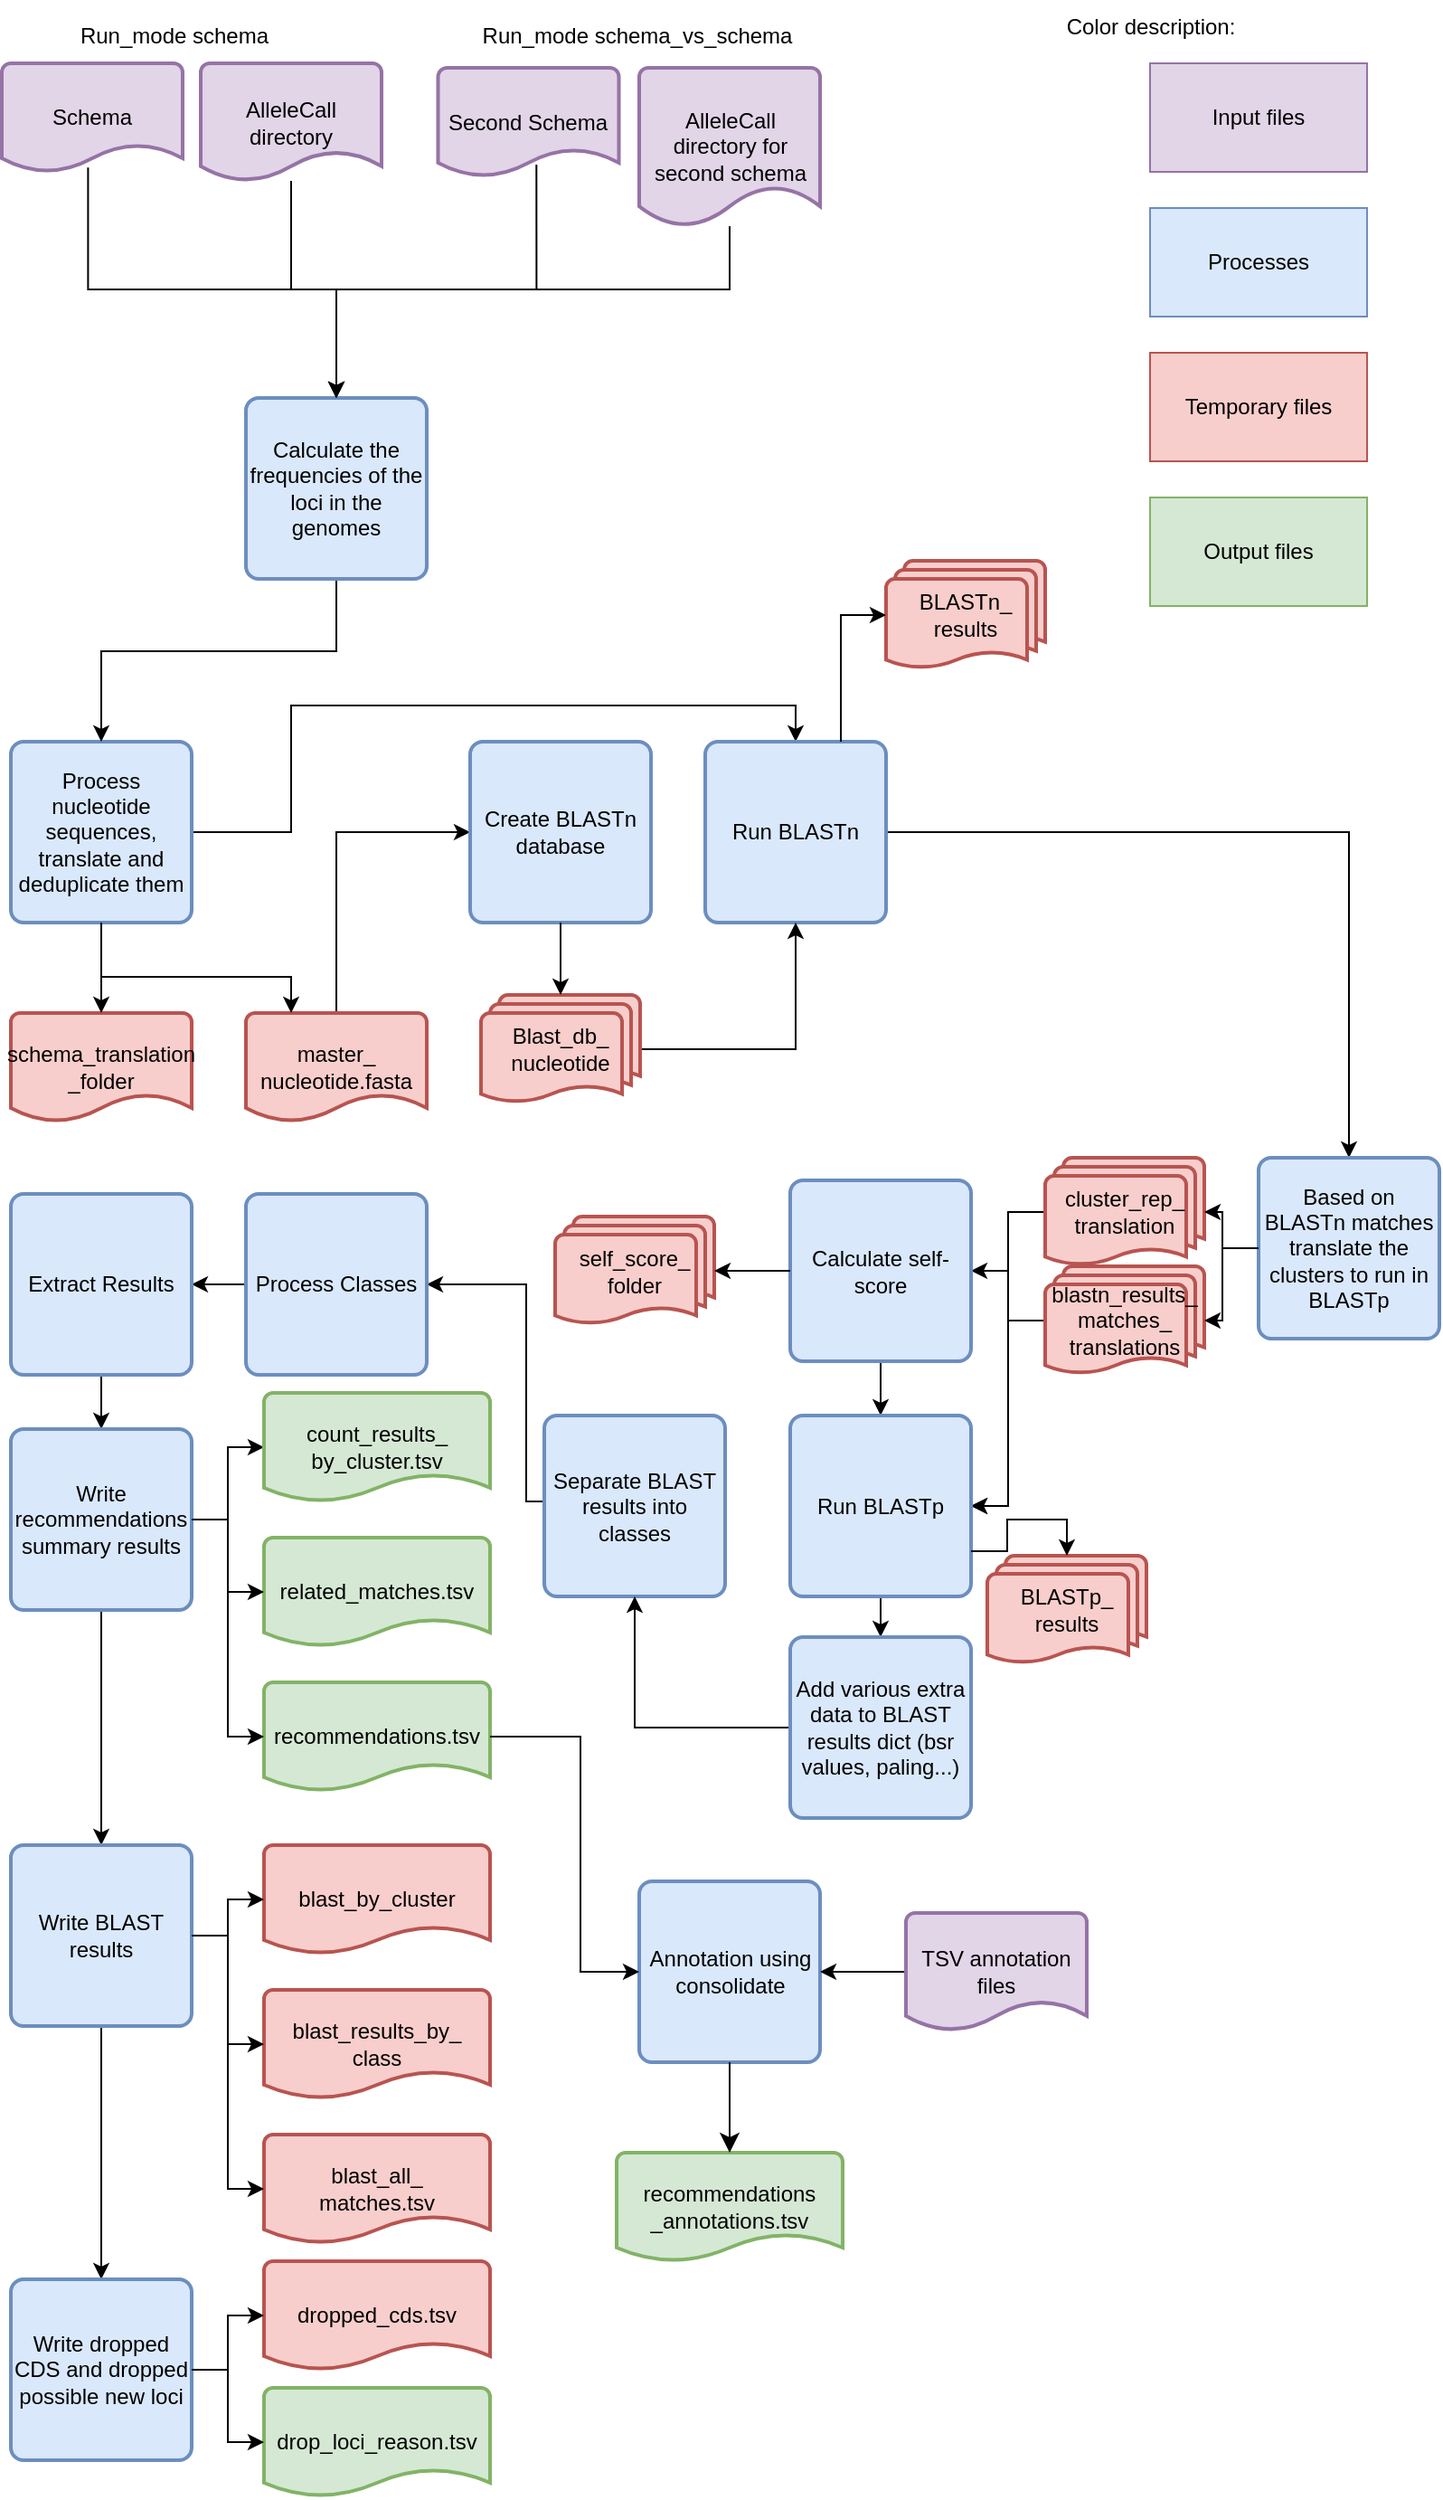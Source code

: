 <mxfile version="27.1.3">
  <diagram name="Page-1" id="O7tJ_XTMT47j3ZjIrFe9">
    <mxGraphModel dx="1025" dy="1564" grid="1" gridSize="10" guides="1" tooltips="1" connect="1" arrows="1" fold="1" page="1" pageScale="1" pageWidth="850" pageHeight="1100" math="0" shadow="0">
      <root>
        <mxCell id="0" />
        <mxCell id="1" parent="0" />
        <mxCell id="AywKRoo6U0t3aQPqyUou-6" style="edgeStyle=orthogonalEdgeStyle;rounded=0;orthogonalLoop=1;jettySize=auto;html=1;entryX=0.5;entryY=0;entryDx=0;entryDy=0;" parent="1" source="bB8MIb_X-hNjf2Zx4OUO-1" target="bB8MIb_X-hNjf2Zx4OUO-20" edge="1">
          <mxGeometry relative="1" as="geometry">
            <Array as="points">
              <mxPoint x="200" y="420" />
              <mxPoint x="200" y="350" />
              <mxPoint x="479" y="350" />
            </Array>
          </mxGeometry>
        </mxCell>
        <mxCell id="bB8MIb_X-hNjf2Zx4OUO-1" value="Process nucleotide sequences, translate and deduplicate them" style="rounded=1;whiteSpace=wrap;html=1;absoluteArcSize=1;arcSize=14;strokeWidth=2;fillColor=#dae8fc;strokeColor=#6c8ebf;" parent="1" vertex="1">
          <mxGeometry x="45" y="370" width="100" height="100" as="geometry" />
        </mxCell>
        <mxCell id="gcIUV1_1aNecbG4eycyw-3" style="edgeStyle=orthogonalEdgeStyle;rounded=0;orthogonalLoop=1;jettySize=auto;html=1;entryX=0.5;entryY=0;entryDx=0;entryDy=0;exitX=0.477;exitY=0.961;exitDx=0;exitDy=0;exitPerimeter=0;" parent="1" source="bB8MIb_X-hNjf2Zx4OUO-3" target="AywKRoo6U0t3aQPqyUou-1" edge="1">
          <mxGeometry relative="1" as="geometry">
            <Array as="points">
              <mxPoint x="88" y="120" />
              <mxPoint x="225" y="120" />
            </Array>
          </mxGeometry>
        </mxCell>
        <mxCell id="bB8MIb_X-hNjf2Zx4OUO-3" value="Schema" style="strokeWidth=2;html=1;shape=mxgraph.flowchart.document2;whiteSpace=wrap;size=0.25;fillColor=#E1D5E7;strokeColor=#9673A6;" parent="1" vertex="1">
          <mxGeometry x="40" y="-5" width="100" height="60" as="geometry" />
        </mxCell>
        <mxCell id="bB8MIb_X-hNjf2Zx4OUO-6" value="schema_translation&lt;div&gt;_folder&lt;/div&gt;" style="strokeWidth=2;html=1;shape=mxgraph.flowchart.document2;whiteSpace=wrap;size=0.25;fillColor=#f8cecc;strokeColor=#b85450;" parent="1" vertex="1">
          <mxGeometry x="45" y="520" width="100" height="60" as="geometry" />
        </mxCell>
        <mxCell id="bB8MIb_X-hNjf2Zx4OUO-76" style="edgeStyle=orthogonalEdgeStyle;rounded=0;orthogonalLoop=1;jettySize=auto;html=1;entryX=0;entryY=0.5;entryDx=0;entryDy=0;" parent="1" source="bB8MIb_X-hNjf2Zx4OUO-8" target="bB8MIb_X-hNjf2Zx4OUO-18" edge="1">
          <mxGeometry relative="1" as="geometry">
            <Array as="points">
              <mxPoint x="225" y="420" />
            </Array>
          </mxGeometry>
        </mxCell>
        <mxCell id="bB8MIb_X-hNjf2Zx4OUO-8" value="&lt;div&gt;master_&lt;/div&gt;&lt;div&gt;nucleotide.fasta&lt;/div&gt;" style="strokeWidth=2;html=1;shape=mxgraph.flowchart.document2;whiteSpace=wrap;size=0.25;fillColor=#f8cecc;strokeColor=#b85450;" parent="1" vertex="1">
          <mxGeometry x="175" y="520" width="100" height="60" as="geometry" />
        </mxCell>
        <mxCell id="bB8MIb_X-hNjf2Zx4OUO-9" style="edgeStyle=orthogonalEdgeStyle;rounded=0;orthogonalLoop=1;jettySize=auto;html=1;entryX=0.5;entryY=0;entryDx=0;entryDy=0;entryPerimeter=0;" parent="1" source="bB8MIb_X-hNjf2Zx4OUO-1" target="bB8MIb_X-hNjf2Zx4OUO-6" edge="1">
          <mxGeometry relative="1" as="geometry" />
        </mxCell>
        <mxCell id="bB8MIb_X-hNjf2Zx4OUO-10" style="edgeStyle=orthogonalEdgeStyle;rounded=0;orthogonalLoop=1;jettySize=auto;html=1;entryX=0.25;entryY=0;entryDx=0;entryDy=0;entryPerimeter=0;" parent="1" source="bB8MIb_X-hNjf2Zx4OUO-1" target="bB8MIb_X-hNjf2Zx4OUO-8" edge="1">
          <mxGeometry relative="1" as="geometry">
            <Array as="points">
              <mxPoint x="95" y="500" />
              <mxPoint x="200" y="500" />
            </Array>
          </mxGeometry>
        </mxCell>
        <mxCell id="bB8MIb_X-hNjf2Zx4OUO-18" value="Create BLASTn database" style="rounded=1;whiteSpace=wrap;html=1;absoluteArcSize=1;arcSize=14;strokeWidth=2;fillColor=#dae8fc;strokeColor=#6c8ebf;" parent="1" vertex="1">
          <mxGeometry x="299" y="370" width="100" height="100" as="geometry" />
        </mxCell>
        <mxCell id="bB8MIb_X-hNjf2Zx4OUO-19" style="edgeStyle=orthogonalEdgeStyle;rounded=0;orthogonalLoop=1;jettySize=auto;html=1;entryX=0.5;entryY=0;entryDx=0;entryDy=0;" parent="1" source="bB8MIb_X-hNjf2Zx4OUO-20" target="bB8MIb_X-hNjf2Zx4OUO-24" edge="1">
          <mxGeometry relative="1" as="geometry" />
        </mxCell>
        <mxCell id="bB8MIb_X-hNjf2Zx4OUO-20" value="Run BLASTn" style="rounded=1;whiteSpace=wrap;html=1;absoluteArcSize=1;arcSize=14;strokeWidth=2;fillColor=#dae8fc;strokeColor=#6c8ebf;" parent="1" vertex="1">
          <mxGeometry x="429" y="370" width="100" height="100" as="geometry" />
        </mxCell>
        <mxCell id="bB8MIb_X-hNjf2Zx4OUO-21" style="edgeStyle=orthogonalEdgeStyle;rounded=0;orthogonalLoop=1;jettySize=auto;html=1;entryX=0.5;entryY=1;entryDx=0;entryDy=0;" parent="1" source="bB8MIb_X-hNjf2Zx4OUO-22" target="bB8MIb_X-hNjf2Zx4OUO-20" edge="1">
          <mxGeometry relative="1" as="geometry" />
        </mxCell>
        <mxCell id="bB8MIb_X-hNjf2Zx4OUO-22" value="Blast_db_&lt;div&gt;nucleotide&lt;/div&gt;" style="strokeWidth=2;html=1;shape=mxgraph.flowchart.multi-document;whiteSpace=wrap;fillColor=#f8cecc;strokeColor=#b85450;" parent="1" vertex="1">
          <mxGeometry x="305" y="510" width="88" height="60" as="geometry" />
        </mxCell>
        <mxCell id="bB8MIb_X-hNjf2Zx4OUO-23" style="edgeStyle=orthogonalEdgeStyle;rounded=0;orthogonalLoop=1;jettySize=auto;html=1;entryX=0.5;entryY=0;entryDx=0;entryDy=0;entryPerimeter=0;" parent="1" source="bB8MIb_X-hNjf2Zx4OUO-18" target="bB8MIb_X-hNjf2Zx4OUO-22" edge="1">
          <mxGeometry relative="1" as="geometry" />
        </mxCell>
        <mxCell id="bB8MIb_X-hNjf2Zx4OUO-24" value="Based on BLASTn matches translate the clusters to run in BLASTp" style="rounded=1;whiteSpace=wrap;html=1;absoluteArcSize=1;arcSize=14;strokeWidth=2;fillColor=#dae8fc;strokeColor=#6c8ebf;" parent="1" vertex="1">
          <mxGeometry x="735" y="600" width="100" height="100" as="geometry" />
        </mxCell>
        <mxCell id="bB8MIb_X-hNjf2Zx4OUO-25" value="BLASTn_&lt;div&gt;results&lt;/div&gt;" style="strokeWidth=2;html=1;shape=mxgraph.flowchart.multi-document;whiteSpace=wrap;fillColor=#f8cecc;strokeColor=#b85450;" parent="1" vertex="1">
          <mxGeometry x="529" y="270" width="88" height="60" as="geometry" />
        </mxCell>
        <mxCell id="bB8MIb_X-hNjf2Zx4OUO-26" style="edgeStyle=orthogonalEdgeStyle;rounded=0;orthogonalLoop=1;jettySize=auto;html=1;exitX=0.75;exitY=0;exitDx=0;exitDy=0;entryX=0;entryY=0.5;entryDx=0;entryDy=0;entryPerimeter=0;" parent="1" source="bB8MIb_X-hNjf2Zx4OUO-20" target="bB8MIb_X-hNjf2Zx4OUO-25" edge="1">
          <mxGeometry relative="1" as="geometry" />
        </mxCell>
        <mxCell id="bB8MIb_X-hNjf2Zx4OUO-27" style="edgeStyle=orthogonalEdgeStyle;rounded=0;orthogonalLoop=1;jettySize=auto;html=1;entryX=1;entryY=0.5;entryDx=0;entryDy=0;" parent="1" source="bB8MIb_X-hNjf2Zx4OUO-28" target="bB8MIb_X-hNjf2Zx4OUO-37" edge="1">
          <mxGeometry relative="1" as="geometry" />
        </mxCell>
        <mxCell id="bB8MIb_X-hNjf2Zx4OUO-28" value="blastn_results_&lt;div&gt;matches_&lt;/div&gt;&lt;div&gt;translations&lt;/div&gt;" style="strokeWidth=2;html=1;shape=mxgraph.flowchart.multi-document;whiteSpace=wrap;fillColor=#f8cecc;strokeColor=#b85450;" parent="1" vertex="1">
          <mxGeometry x="617" y="660" width="88" height="60" as="geometry" />
        </mxCell>
        <mxCell id="bB8MIb_X-hNjf2Zx4OUO-29" style="edgeStyle=orthogonalEdgeStyle;rounded=0;orthogonalLoop=1;jettySize=auto;html=1;entryX=1;entryY=0.5;entryDx=0;entryDy=0;" parent="1" source="bB8MIb_X-hNjf2Zx4OUO-31" target="bB8MIb_X-hNjf2Zx4OUO-33" edge="1">
          <mxGeometry relative="1" as="geometry" />
        </mxCell>
        <mxCell id="bB8MIb_X-hNjf2Zx4OUO-30" style="edgeStyle=orthogonalEdgeStyle;rounded=0;orthogonalLoop=1;jettySize=auto;html=1;entryX=1;entryY=0.5;entryDx=0;entryDy=0;" parent="1" source="bB8MIb_X-hNjf2Zx4OUO-31" target="bB8MIb_X-hNjf2Zx4OUO-37" edge="1">
          <mxGeometry relative="1" as="geometry" />
        </mxCell>
        <mxCell id="bB8MIb_X-hNjf2Zx4OUO-31" value="cluster_rep_&lt;div&gt;translation&lt;/div&gt;" style="strokeWidth=2;html=1;shape=mxgraph.flowchart.multi-document;whiteSpace=wrap;fillColor=#f8cecc;strokeColor=#b85450;" parent="1" vertex="1">
          <mxGeometry x="617" y="600" width="88" height="60" as="geometry" />
        </mxCell>
        <mxCell id="bB8MIb_X-hNjf2Zx4OUO-32" style="edgeStyle=orthogonalEdgeStyle;rounded=0;orthogonalLoop=1;jettySize=auto;html=1;entryX=0.5;entryY=0;entryDx=0;entryDy=0;" parent="1" source="bB8MIb_X-hNjf2Zx4OUO-33" target="bB8MIb_X-hNjf2Zx4OUO-37" edge="1">
          <mxGeometry relative="1" as="geometry" />
        </mxCell>
        <mxCell id="bB8MIb_X-hNjf2Zx4OUO-33" value="Calculate self-score" style="rounded=1;whiteSpace=wrap;html=1;absoluteArcSize=1;arcSize=14;strokeWidth=2;fillColor=#dae8fc;strokeColor=#6c8ebf;" parent="1" vertex="1">
          <mxGeometry x="476" y="612.5" width="100" height="100" as="geometry" />
        </mxCell>
        <mxCell id="bB8MIb_X-hNjf2Zx4OUO-34" style="edgeStyle=orthogonalEdgeStyle;rounded=0;orthogonalLoop=1;jettySize=auto;html=1;entryX=1;entryY=0.5;entryDx=0;entryDy=0;entryPerimeter=0;" parent="1" source="bB8MIb_X-hNjf2Zx4OUO-24" target="bB8MIb_X-hNjf2Zx4OUO-31" edge="1">
          <mxGeometry relative="1" as="geometry" />
        </mxCell>
        <mxCell id="bB8MIb_X-hNjf2Zx4OUO-35" style="edgeStyle=orthogonalEdgeStyle;rounded=0;orthogonalLoop=1;jettySize=auto;html=1;entryX=1;entryY=0.5;entryDx=0;entryDy=0;entryPerimeter=0;" parent="1" source="bB8MIb_X-hNjf2Zx4OUO-24" target="bB8MIb_X-hNjf2Zx4OUO-28" edge="1">
          <mxGeometry relative="1" as="geometry" />
        </mxCell>
        <mxCell id="AywKRoo6U0t3aQPqyUou-11" style="edgeStyle=orthogonalEdgeStyle;rounded=0;orthogonalLoop=1;jettySize=auto;html=1;entryX=0.5;entryY=0;entryDx=0;entryDy=0;" parent="1" source="bB8MIb_X-hNjf2Zx4OUO-37" target="AywKRoo6U0t3aQPqyUou-10" edge="1">
          <mxGeometry relative="1" as="geometry" />
        </mxCell>
        <mxCell id="bB8MIb_X-hNjf2Zx4OUO-37" value="Run BLASTp" style="rounded=1;whiteSpace=wrap;html=1;absoluteArcSize=1;arcSize=14;strokeWidth=2;fillColor=#dae8fc;strokeColor=#6c8ebf;" parent="1" vertex="1">
          <mxGeometry x="476" y="742.5" width="100" height="100" as="geometry" />
        </mxCell>
        <mxCell id="bB8MIb_X-hNjf2Zx4OUO-38" value="self_score_&lt;div&gt;folder&lt;/div&gt;" style="strokeWidth=2;html=1;shape=mxgraph.flowchart.multi-document;whiteSpace=wrap;fillColor=#f8cecc;strokeColor=#b85450;" parent="1" vertex="1">
          <mxGeometry x="346" y="632.5" width="88" height="60" as="geometry" />
        </mxCell>
        <mxCell id="bB8MIb_X-hNjf2Zx4OUO-39" style="edgeStyle=orthogonalEdgeStyle;rounded=0;orthogonalLoop=1;jettySize=auto;html=1;entryX=1;entryY=0.5;entryDx=0;entryDy=0;entryPerimeter=0;" parent="1" source="bB8MIb_X-hNjf2Zx4OUO-33" target="bB8MIb_X-hNjf2Zx4OUO-38" edge="1">
          <mxGeometry relative="1" as="geometry" />
        </mxCell>
        <mxCell id="bB8MIb_X-hNjf2Zx4OUO-40" value="BLASTp_&lt;div&gt;results&lt;/div&gt;" style="strokeWidth=2;html=1;shape=mxgraph.flowchart.multi-document;whiteSpace=wrap;fillColor=#f8cecc;strokeColor=#b85450;" parent="1" vertex="1">
          <mxGeometry x="585" y="820" width="88" height="60" as="geometry" />
        </mxCell>
        <mxCell id="bB8MIb_X-hNjf2Zx4OUO-41" style="edgeStyle=orthogonalEdgeStyle;rounded=0;orthogonalLoop=1;jettySize=auto;html=1;entryX=1;entryY=0.5;entryDx=0;entryDy=0;" parent="1" source="bB8MIb_X-hNjf2Zx4OUO-42" target="bB8MIb_X-hNjf2Zx4OUO-45" edge="1">
          <mxGeometry relative="1" as="geometry">
            <Array as="points">
              <mxPoint x="330" y="790" />
              <mxPoint x="330" y="670" />
            </Array>
          </mxGeometry>
        </mxCell>
        <mxCell id="bB8MIb_X-hNjf2Zx4OUO-42" value="Separate BLAST results into classes" style="rounded=1;whiteSpace=wrap;html=1;absoluteArcSize=1;arcSize=14;strokeWidth=2;fillColor=#dae8fc;strokeColor=#6c8ebf;" parent="1" vertex="1">
          <mxGeometry x="340" y="742.5" width="100" height="100" as="geometry" />
        </mxCell>
        <mxCell id="bB8MIb_X-hNjf2Zx4OUO-44" style="edgeStyle=orthogonalEdgeStyle;rounded=0;orthogonalLoop=1;jettySize=auto;html=1;entryX=1;entryY=0.5;entryDx=0;entryDy=0;" parent="1" source="bB8MIb_X-hNjf2Zx4OUO-45" target="bB8MIb_X-hNjf2Zx4OUO-47" edge="1">
          <mxGeometry relative="1" as="geometry" />
        </mxCell>
        <mxCell id="bB8MIb_X-hNjf2Zx4OUO-45" value="Process Classes" style="rounded=1;whiteSpace=wrap;html=1;absoluteArcSize=1;arcSize=14;strokeWidth=2;fillColor=#dae8fc;strokeColor=#6c8ebf;" parent="1" vertex="1">
          <mxGeometry x="175" y="620" width="100" height="100" as="geometry" />
        </mxCell>
        <mxCell id="bB8MIb_X-hNjf2Zx4OUO-46" style="edgeStyle=orthogonalEdgeStyle;rounded=0;orthogonalLoop=1;jettySize=auto;html=1;entryX=0.5;entryY=0;entryDx=0;entryDy=0;" parent="1" source="bB8MIb_X-hNjf2Zx4OUO-47" target="bB8MIb_X-hNjf2Zx4OUO-50" edge="1">
          <mxGeometry relative="1" as="geometry" />
        </mxCell>
        <mxCell id="bB8MIb_X-hNjf2Zx4OUO-47" value="Extract Results" style="rounded=1;whiteSpace=wrap;html=1;absoluteArcSize=1;arcSize=14;strokeWidth=2;fillColor=#dae8fc;strokeColor=#6c8ebf;" parent="1" vertex="1">
          <mxGeometry x="45" y="620" width="100" height="100" as="geometry" />
        </mxCell>
        <mxCell id="bB8MIb_X-hNjf2Zx4OUO-48" style="edgeStyle=orthogonalEdgeStyle;rounded=0;orthogonalLoop=1;jettySize=auto;html=1;" parent="1" source="bB8MIb_X-hNjf2Zx4OUO-50" target="bB8MIb_X-hNjf2Zx4OUO-51" edge="1">
          <mxGeometry relative="1" as="geometry" />
        </mxCell>
        <mxCell id="bB8MIb_X-hNjf2Zx4OUO-49" style="edgeStyle=orthogonalEdgeStyle;rounded=0;orthogonalLoop=1;jettySize=auto;html=1;entryX=0.5;entryY=0;entryDx=0;entryDy=0;" parent="1" source="bB8MIb_X-hNjf2Zx4OUO-50" target="bB8MIb_X-hNjf2Zx4OUO-57" edge="1">
          <mxGeometry relative="1" as="geometry" />
        </mxCell>
        <mxCell id="bB8MIb_X-hNjf2Zx4OUO-50" value="Write recommendations summary results" style="rounded=1;whiteSpace=wrap;html=1;absoluteArcSize=1;arcSize=14;strokeWidth=2;fillColor=#dae8fc;strokeColor=#6c8ebf;" parent="1" vertex="1">
          <mxGeometry x="45" y="750" width="100" height="100" as="geometry" />
        </mxCell>
        <mxCell id="bB8MIb_X-hNjf2Zx4OUO-51" value="count_results_&lt;div&gt;by_cluster.tsv&lt;/div&gt;" style="strokeWidth=2;html=1;shape=mxgraph.flowchart.document2;whiteSpace=wrap;size=0.25;fillColor=#d5e8d4;strokeColor=#82b366;" parent="1" vertex="1">
          <mxGeometry x="185" y="730" width="125" height="60" as="geometry" />
        </mxCell>
        <mxCell id="bB8MIb_X-hNjf2Zx4OUO-52" value="related_matches.tsv" style="strokeWidth=2;html=1;shape=mxgraph.flowchart.document2;whiteSpace=wrap;size=0.25;fillColor=#d5e8d4;strokeColor=#82b366;" parent="1" vertex="1">
          <mxGeometry x="185" y="810" width="125" height="60" as="geometry" />
        </mxCell>
        <mxCell id="bB8MIb_X-hNjf2Zx4OUO-53" style="edgeStyle=orthogonalEdgeStyle;rounded=0;orthogonalLoop=1;jettySize=auto;html=1;entryX=0;entryY=0.5;entryDx=0;entryDy=0;entryPerimeter=0;" parent="1" source="bB8MIb_X-hNjf2Zx4OUO-50" target="bB8MIb_X-hNjf2Zx4OUO-52" edge="1">
          <mxGeometry relative="1" as="geometry" />
        </mxCell>
        <mxCell id="bB8MIb_X-hNjf2Zx4OUO-54" value="&lt;div&gt;&lt;span style=&quot;background-color: transparent; color: light-dark(rgb(0, 0, 0), rgb(255, 255, 255));&quot;&gt;recommendations.tsv&lt;/span&gt;&lt;/div&gt;" style="strokeWidth=2;html=1;shape=mxgraph.flowchart.document2;whiteSpace=wrap;size=0.25;fillColor=#d5e8d4;strokeColor=#82b366;" parent="1" vertex="1">
          <mxGeometry x="185" y="890" width="125" height="60" as="geometry" />
        </mxCell>
        <mxCell id="bB8MIb_X-hNjf2Zx4OUO-55" style="edgeStyle=orthogonalEdgeStyle;rounded=0;orthogonalLoop=1;jettySize=auto;html=1;entryX=0;entryY=0.5;entryDx=0;entryDy=0;entryPerimeter=0;" parent="1" source="bB8MIb_X-hNjf2Zx4OUO-50" target="bB8MIb_X-hNjf2Zx4OUO-54" edge="1">
          <mxGeometry relative="1" as="geometry" />
        </mxCell>
        <mxCell id="bB8MIb_X-hNjf2Zx4OUO-56" style="edgeStyle=orthogonalEdgeStyle;rounded=0;orthogonalLoop=1;jettySize=auto;html=1;entryX=0.5;entryY=0;entryDx=0;entryDy=0;" parent="1" source="bB8MIb_X-hNjf2Zx4OUO-57" target="bB8MIb_X-hNjf2Zx4OUO-64" edge="1">
          <mxGeometry relative="1" as="geometry" />
        </mxCell>
        <mxCell id="bB8MIb_X-hNjf2Zx4OUO-57" value="Write BLAST results" style="rounded=1;whiteSpace=wrap;html=1;absoluteArcSize=1;arcSize=14;strokeWidth=2;fillColor=#dae8fc;strokeColor=#6c8ebf;" parent="1" vertex="1">
          <mxGeometry x="45" y="980" width="100" height="100" as="geometry" />
        </mxCell>
        <mxCell id="bB8MIb_X-hNjf2Zx4OUO-58" value="blast_by_cluster" style="strokeWidth=2;html=1;shape=mxgraph.flowchart.document2;whiteSpace=wrap;size=0.25;fillColor=#f8cecc;strokeColor=#b85450;" parent="1" vertex="1">
          <mxGeometry x="185" y="980" width="125" height="60" as="geometry" />
        </mxCell>
        <mxCell id="bB8MIb_X-hNjf2Zx4OUO-59" value="blast_results_by_&lt;div&gt;class&lt;/div&gt;" style="strokeWidth=2;html=1;shape=mxgraph.flowchart.document2;whiteSpace=wrap;size=0.25;fillColor=#f8cecc;strokeColor=#b85450;" parent="1" vertex="1">
          <mxGeometry x="185" y="1060" width="125" height="60" as="geometry" />
        </mxCell>
        <mxCell id="bB8MIb_X-hNjf2Zx4OUO-60" value="blast_all_&lt;div&gt;matches.tsv&lt;/div&gt;" style="strokeWidth=2;html=1;shape=mxgraph.flowchart.document2;whiteSpace=wrap;size=0.25;fillColor=#f8cecc;strokeColor=#b85450;" parent="1" vertex="1">
          <mxGeometry x="185" y="1140" width="125" height="60" as="geometry" />
        </mxCell>
        <mxCell id="bB8MIb_X-hNjf2Zx4OUO-61" style="edgeStyle=orthogonalEdgeStyle;rounded=0;orthogonalLoop=1;jettySize=auto;html=1;entryX=0;entryY=0.5;entryDx=0;entryDy=0;entryPerimeter=0;" parent="1" source="bB8MIb_X-hNjf2Zx4OUO-57" target="bB8MIb_X-hNjf2Zx4OUO-58" edge="1">
          <mxGeometry relative="1" as="geometry" />
        </mxCell>
        <mxCell id="bB8MIb_X-hNjf2Zx4OUO-62" style="edgeStyle=orthogonalEdgeStyle;rounded=0;orthogonalLoop=1;jettySize=auto;html=1;entryX=0;entryY=0.5;entryDx=0;entryDy=0;entryPerimeter=0;" parent="1" source="bB8MIb_X-hNjf2Zx4OUO-57" target="bB8MIb_X-hNjf2Zx4OUO-59" edge="1">
          <mxGeometry relative="1" as="geometry" />
        </mxCell>
        <mxCell id="bB8MIb_X-hNjf2Zx4OUO-63" style="edgeStyle=orthogonalEdgeStyle;rounded=0;orthogonalLoop=1;jettySize=auto;html=1;entryX=0;entryY=0.5;entryDx=0;entryDy=0;entryPerimeter=0;" parent="1" source="bB8MIb_X-hNjf2Zx4OUO-57" target="bB8MIb_X-hNjf2Zx4OUO-60" edge="1">
          <mxGeometry relative="1" as="geometry" />
        </mxCell>
        <mxCell id="bB8MIb_X-hNjf2Zx4OUO-64" value="Write dropped CDS and dropped possible new loci" style="rounded=1;whiteSpace=wrap;html=1;absoluteArcSize=1;arcSize=14;strokeWidth=2;fillColor=#dae8fc;strokeColor=#6c8ebf;" parent="1" vertex="1">
          <mxGeometry x="45" y="1220" width="100" height="100" as="geometry" />
        </mxCell>
        <mxCell id="bB8MIb_X-hNjf2Zx4OUO-65" value="dropped_cds.tsv" style="strokeWidth=2;html=1;shape=mxgraph.flowchart.document2;whiteSpace=wrap;size=0.25;fillColor=#f8cecc;strokeColor=#b85450;" parent="1" vertex="1">
          <mxGeometry x="185" y="1210" width="125" height="60" as="geometry" />
        </mxCell>
        <mxCell id="bB8MIb_X-hNjf2Zx4OUO-66" style="edgeStyle=orthogonalEdgeStyle;rounded=0;orthogonalLoop=1;jettySize=auto;html=1;entryX=0;entryY=0.5;entryDx=0;entryDy=0;entryPerimeter=0;" parent="1" source="bB8MIb_X-hNjf2Zx4OUO-64" target="bB8MIb_X-hNjf2Zx4OUO-65" edge="1">
          <mxGeometry relative="1" as="geometry" />
        </mxCell>
        <mxCell id="bB8MIb_X-hNjf2Zx4OUO-67" value="drop_loci_reason.tsv" style="strokeWidth=2;html=1;shape=mxgraph.flowchart.document2;whiteSpace=wrap;size=0.25;fillColor=#d5e8d4;strokeColor=#82b366;" parent="1" vertex="1">
          <mxGeometry x="185" y="1280" width="125" height="60" as="geometry" />
        </mxCell>
        <mxCell id="bB8MIb_X-hNjf2Zx4OUO-68" style="edgeStyle=orthogonalEdgeStyle;rounded=0;orthogonalLoop=1;jettySize=auto;html=1;entryX=0;entryY=0.5;entryDx=0;entryDy=0;entryPerimeter=0;" parent="1" source="bB8MIb_X-hNjf2Zx4OUO-64" target="bB8MIb_X-hNjf2Zx4OUO-67" edge="1">
          <mxGeometry relative="1" as="geometry" />
        </mxCell>
        <mxCell id="bB8MIb_X-hNjf2Zx4OUO-69" value="Processes" style="rounded=0;whiteSpace=wrap;html=1;fillColor=#dae8fc;strokeColor=#6c8ebf;" parent="1" vertex="1">
          <mxGeometry x="675" y="75" width="120" height="60" as="geometry" />
        </mxCell>
        <mxCell id="bB8MIb_X-hNjf2Zx4OUO-70" value="Temporary files" style="rounded=0;whiteSpace=wrap;html=1;fillColor=#f8cecc;strokeColor=#b85450;" parent="1" vertex="1">
          <mxGeometry x="675" y="155" width="120" height="60" as="geometry" />
        </mxCell>
        <mxCell id="bB8MIb_X-hNjf2Zx4OUO-71" value="Input files" style="rounded=0;whiteSpace=wrap;html=1;fillColor=#e1d5e7;strokeColor=#9673a6;" parent="1" vertex="1">
          <mxGeometry x="675" y="-5" width="120" height="60" as="geometry" />
        </mxCell>
        <mxCell id="bB8MIb_X-hNjf2Zx4OUO-72" value="Output files" style="rounded=0;whiteSpace=wrap;html=1;fillColor=#d5e8d4;strokeColor=#82b366;" parent="1" vertex="1">
          <mxGeometry x="675" y="235" width="120" height="60" as="geometry" />
        </mxCell>
        <mxCell id="bB8MIb_X-hNjf2Zx4OUO-73" value="Color description:" style="text;html=1;align=center;verticalAlign=middle;resizable=0;points=[];autosize=1;strokeColor=none;fillColor=none;" parent="1" vertex="1">
          <mxGeometry x="620" y="-40" width="110" height="30" as="geometry" />
        </mxCell>
        <mxCell id="AywKRoo6U0t3aQPqyUou-2" style="edgeStyle=orthogonalEdgeStyle;rounded=0;orthogonalLoop=1;jettySize=auto;html=1;entryX=0.5;entryY=0;entryDx=0;entryDy=0;exitX=0.5;exitY=1;exitDx=0;exitDy=0;" parent="1" source="AywKRoo6U0t3aQPqyUou-1" target="bB8MIb_X-hNjf2Zx4OUO-1" edge="1">
          <mxGeometry relative="1" as="geometry">
            <Array as="points">
              <mxPoint x="225" y="320" />
              <mxPoint x="95" y="320" />
            </Array>
          </mxGeometry>
        </mxCell>
        <mxCell id="AywKRoo6U0t3aQPqyUou-1" value="Calculate the frequencies of the loci in the genomes" style="rounded=1;whiteSpace=wrap;html=1;absoluteArcSize=1;arcSize=14;strokeWidth=2;fillColor=#dae8fc;strokeColor=#6c8ebf;" parent="1" vertex="1">
          <mxGeometry x="175" y="180" width="100" height="100" as="geometry" />
        </mxCell>
        <mxCell id="AywKRoo6U0t3aQPqyUou-9" style="edgeStyle=orthogonalEdgeStyle;rounded=0;orthogonalLoop=1;jettySize=auto;html=1;exitX=1;exitY=0.75;exitDx=0;exitDy=0;entryX=0.5;entryY=0;entryDx=0;entryDy=0;entryPerimeter=0;" parent="1" source="bB8MIb_X-hNjf2Zx4OUO-37" target="bB8MIb_X-hNjf2Zx4OUO-40" edge="1">
          <mxGeometry relative="1" as="geometry">
            <mxPoint x="616" y="852.5" as="targetPoint" />
          </mxGeometry>
        </mxCell>
        <mxCell id="AywKRoo6U0t3aQPqyUou-12" style="edgeStyle=orthogonalEdgeStyle;rounded=0;orthogonalLoop=1;jettySize=auto;html=1;entryX=0.5;entryY=1;entryDx=0;entryDy=0;" parent="1" source="AywKRoo6U0t3aQPqyUou-10" target="bB8MIb_X-hNjf2Zx4OUO-42" edge="1">
          <mxGeometry relative="1" as="geometry" />
        </mxCell>
        <mxCell id="AywKRoo6U0t3aQPqyUou-10" value="Add various extra data to BLAST results dict (bsr values, paling...)" style="rounded=1;whiteSpace=wrap;html=1;absoluteArcSize=1;arcSize=14;strokeWidth=2;fillColor=#dae8fc;strokeColor=#6c8ebf;" parent="1" vertex="1">
          <mxGeometry x="476" y="865" width="100" height="100" as="geometry" />
        </mxCell>
        <mxCell id="D9z3E_UBFdqO13_nkhKc-1" value="Annotation using consolidate" style="rounded=1;whiteSpace=wrap;html=1;absoluteArcSize=1;arcSize=14;strokeWidth=2;fillColor=#dae8fc;strokeColor=#6c8ebf;" parent="1" vertex="1">
          <mxGeometry x="392.5" y="1000" width="100" height="100" as="geometry" />
        </mxCell>
        <mxCell id="D9z3E_UBFdqO13_nkhKc-3" style="edgeStyle=orthogonalEdgeStyle;rounded=0;orthogonalLoop=1;jettySize=auto;html=1;entryX=0;entryY=0.5;entryDx=0;entryDy=0;exitX=1;exitY=0.5;exitDx=0;exitDy=0;exitPerimeter=0;" parent="1" source="bB8MIb_X-hNjf2Zx4OUO-54" target="D9z3E_UBFdqO13_nkhKc-1" edge="1">
          <mxGeometry relative="1" as="geometry">
            <mxPoint x="486" y="925" as="sourcePoint" />
            <mxPoint x="400" y="853" as="targetPoint" />
            <Array as="points">
              <mxPoint x="360" y="920" />
              <mxPoint x="360" y="1050" />
            </Array>
          </mxGeometry>
        </mxCell>
        <mxCell id="D9z3E_UBFdqO13_nkhKc-4" value="&lt;div&gt;&lt;span style=&quot;background-color: transparent; color: light-dark(rgb(0, 0, 0), rgb(255, 255, 255));&quot;&gt;recommendations&lt;/span&gt;&lt;/div&gt;&lt;div&gt;&lt;span style=&quot;background-color: transparent; color: light-dark(rgb(0, 0, 0), rgb(255, 255, 255));&quot;&gt;_annotations.tsv&lt;/span&gt;&lt;/div&gt;" style="strokeWidth=2;html=1;shape=mxgraph.flowchart.document2;whiteSpace=wrap;size=0.25;fillColor=#d5e8d4;strokeColor=#82b366;" parent="1" vertex="1">
          <mxGeometry x="380" y="1150" width="125" height="60" as="geometry" />
        </mxCell>
        <mxCell id="D9z3E_UBFdqO13_nkhKc-5" style="edgeStyle=none;curved=1;rounded=0;orthogonalLoop=1;jettySize=auto;html=1;exitX=0.5;exitY=1;exitDx=0;exitDy=0;entryX=0.5;entryY=0;entryDx=0;entryDy=0;entryPerimeter=0;fontSize=12;startSize=8;endSize=8;" parent="1" source="D9z3E_UBFdqO13_nkhKc-1" target="D9z3E_UBFdqO13_nkhKc-4" edge="1">
          <mxGeometry relative="1" as="geometry" />
        </mxCell>
        <mxCell id="D9z3E_UBFdqO13_nkhKc-6" style="edgeStyle=orthogonalEdgeStyle;rounded=0;orthogonalLoop=1;jettySize=auto;html=1;entryX=1;entryY=0.5;entryDx=0;entryDy=0;" parent="1" source="D9z3E_UBFdqO13_nkhKc-7" target="D9z3E_UBFdqO13_nkhKc-1" edge="1">
          <mxGeometry relative="1" as="geometry">
            <mxPoint x="495.5" y="1050" as="targetPoint" />
          </mxGeometry>
        </mxCell>
        <mxCell id="D9z3E_UBFdqO13_nkhKc-7" value="TSV annotation files" style="strokeWidth=2;html=1;shape=mxgraph.flowchart.document2;whiteSpace=wrap;size=0.25;fillColor=#E1D5E7;strokeColor=#9673A6;" parent="1" vertex="1">
          <mxGeometry x="540" y="1017.5" width="100" height="65" as="geometry" />
        </mxCell>
        <mxCell id="QVrgOiSnQnu7yXSWOsoL-6" style="edgeStyle=orthogonalEdgeStyle;rounded=0;orthogonalLoop=1;jettySize=auto;html=1;entryX=0.5;entryY=0;entryDx=0;entryDy=0;" edge="1" parent="1" source="8VYAM4Ftvr8Oti2O68CI-1" target="AywKRoo6U0t3aQPqyUou-1">
          <mxGeometry relative="1" as="geometry">
            <Array as="points">
              <mxPoint x="443" y="120" />
              <mxPoint x="225" y="120" />
            </Array>
          </mxGeometry>
        </mxCell>
        <mxCell id="8VYAM4Ftvr8Oti2O68CI-1" value="AlleleCall directory for second schema" style="strokeWidth=2;html=1;shape=mxgraph.flowchart.document2;whiteSpace=wrap;size=0.25;fillColor=#E1D5E7;strokeColor=#9673A6;" parent="1" vertex="1">
          <mxGeometry x="392.5" y="-2.5" width="100" height="87.5" as="geometry" />
        </mxCell>
        <mxCell id="QVrgOiSnQnu7yXSWOsoL-3" style="edgeStyle=orthogonalEdgeStyle;rounded=0;orthogonalLoop=1;jettySize=auto;html=1;entryX=0.5;entryY=0;entryDx=0;entryDy=0;exitX=0.544;exitY=0.892;exitDx=0;exitDy=0;exitPerimeter=0;" edge="1" parent="1" source="gcIUV1_1aNecbG4eycyw-1" target="AywKRoo6U0t3aQPqyUou-1">
          <mxGeometry relative="1" as="geometry">
            <Array as="points">
              <mxPoint x="336" y="120" />
              <mxPoint x="225" y="120" />
            </Array>
          </mxGeometry>
        </mxCell>
        <mxCell id="gcIUV1_1aNecbG4eycyw-1" value="Second Schema" style="strokeWidth=2;html=1;shape=mxgraph.flowchart.document2;whiteSpace=wrap;size=0.25;fillColor=#E1D5E7;strokeColor=#9673A6;" parent="1" vertex="1">
          <mxGeometry x="281.25" y="-2.5" width="100" height="60" as="geometry" />
        </mxCell>
        <mxCell id="gcIUV1_1aNecbG4eycyw-7" value="Run_mode schema" style="text;html=1;align=center;verticalAlign=middle;resizable=0;points=[];autosize=1;strokeColor=none;fillColor=none;" parent="1" vertex="1">
          <mxGeometry x="70" y="-35" width="130" height="30" as="geometry" />
        </mxCell>
        <mxCell id="gcIUV1_1aNecbG4eycyw-8" value="Run_mode schema_vs_schema" style="text;html=1;align=center;verticalAlign=middle;resizable=0;points=[];autosize=1;strokeColor=none;fillColor=none;" parent="1" vertex="1">
          <mxGeometry x="296.25" y="-35" width="190" height="30" as="geometry" />
        </mxCell>
        <mxCell id="QVrgOiSnQnu7yXSWOsoL-2" style="edgeStyle=orthogonalEdgeStyle;rounded=0;orthogonalLoop=1;jettySize=auto;html=1;entryX=0.5;entryY=0;entryDx=0;entryDy=0;" edge="1" parent="1" source="QVrgOiSnQnu7yXSWOsoL-1" target="AywKRoo6U0t3aQPqyUou-1">
          <mxGeometry relative="1" as="geometry" />
        </mxCell>
        <mxCell id="QVrgOiSnQnu7yXSWOsoL-1" value="AlleleCall directory" style="strokeWidth=2;html=1;shape=mxgraph.flowchart.document2;whiteSpace=wrap;size=0.25;fillColor=#E1D5E7;strokeColor=#9673A6;" vertex="1" parent="1">
          <mxGeometry x="150" y="-5" width="100" height="65" as="geometry" />
        </mxCell>
      </root>
    </mxGraphModel>
  </diagram>
</mxfile>
